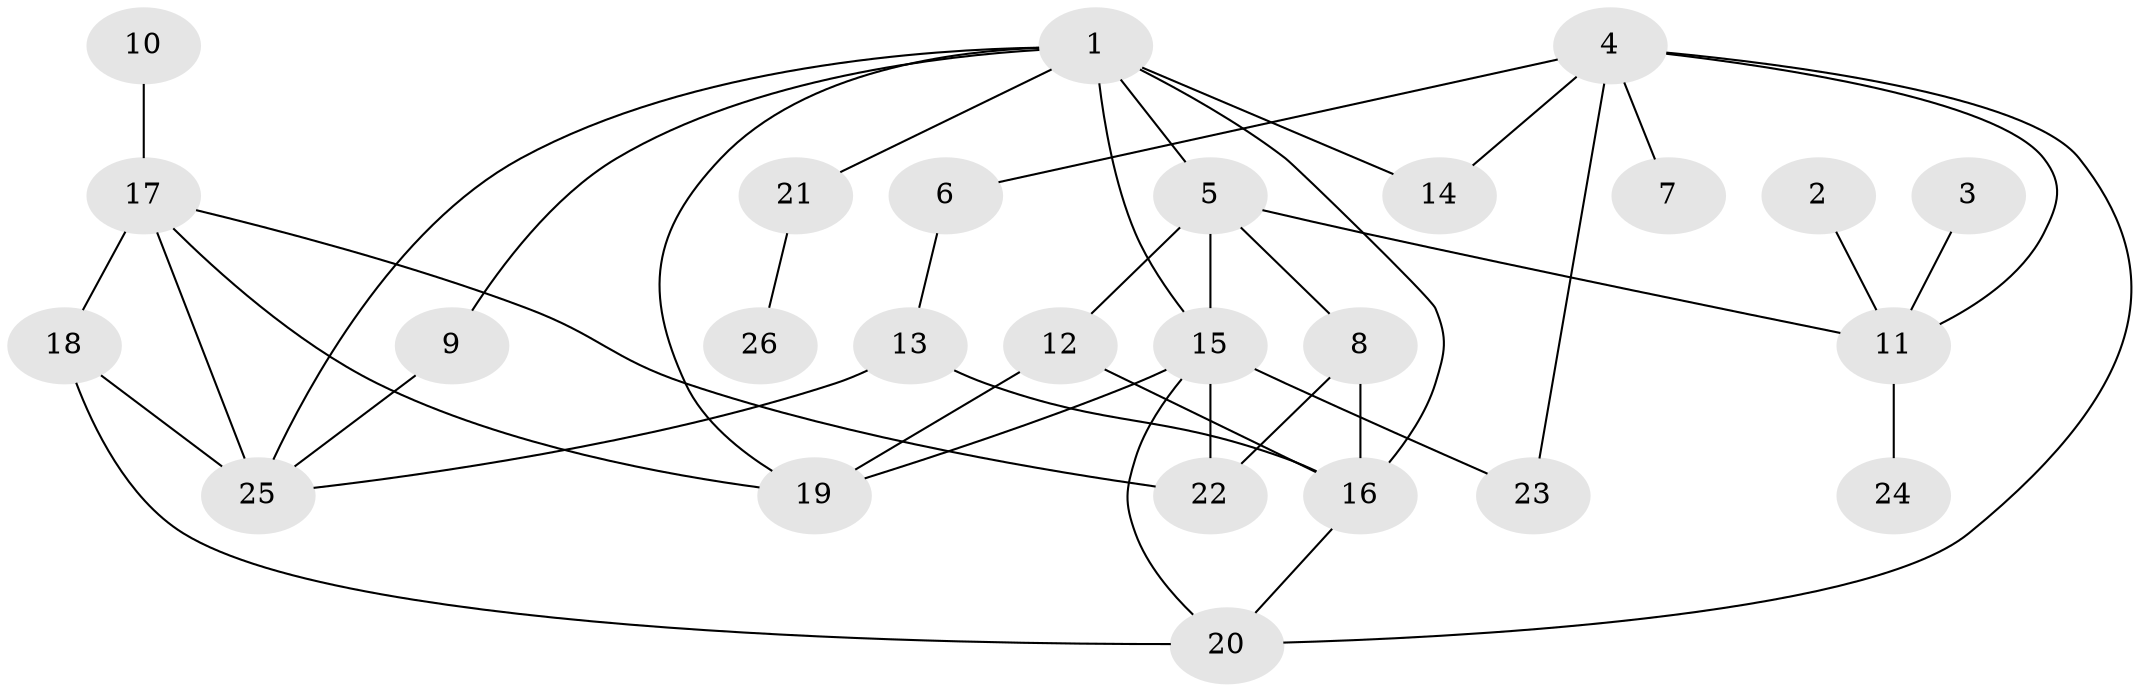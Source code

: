 // original degree distribution, {3: 0.25, 6: 0.019230769230769232, 5: 0.1346153846153846, 4: 0.11538461538461539, 1: 0.2692307692307692, 2: 0.21153846153846154}
// Generated by graph-tools (version 1.1) at 2025/25/03/09/25 03:25:25]
// undirected, 26 vertices, 42 edges
graph export_dot {
graph [start="1"]
  node [color=gray90,style=filled];
  1;
  2;
  3;
  4;
  5;
  6;
  7;
  8;
  9;
  10;
  11;
  12;
  13;
  14;
  15;
  16;
  17;
  18;
  19;
  20;
  21;
  22;
  23;
  24;
  25;
  26;
  1 -- 5 [weight=2.0];
  1 -- 9 [weight=1.0];
  1 -- 14 [weight=1.0];
  1 -- 15 [weight=1.0];
  1 -- 16 [weight=1.0];
  1 -- 19 [weight=1.0];
  1 -- 21 [weight=1.0];
  1 -- 25 [weight=1.0];
  2 -- 11 [weight=1.0];
  3 -- 11 [weight=1.0];
  4 -- 6 [weight=1.0];
  4 -- 7 [weight=1.0];
  4 -- 11 [weight=1.0];
  4 -- 14 [weight=1.0];
  4 -- 20 [weight=1.0];
  4 -- 23 [weight=1.0];
  5 -- 8 [weight=1.0];
  5 -- 11 [weight=1.0];
  5 -- 12 [weight=1.0];
  5 -- 15 [weight=1.0];
  6 -- 13 [weight=1.0];
  8 -- 16 [weight=1.0];
  8 -- 22 [weight=1.0];
  9 -- 25 [weight=1.0];
  10 -- 17 [weight=1.0];
  11 -- 24 [weight=1.0];
  12 -- 16 [weight=1.0];
  12 -- 19 [weight=1.0];
  13 -- 16 [weight=1.0];
  13 -- 25 [weight=1.0];
  15 -- 19 [weight=1.0];
  15 -- 20 [weight=1.0];
  15 -- 22 [weight=1.0];
  15 -- 23 [weight=1.0];
  16 -- 20 [weight=1.0];
  17 -- 18 [weight=1.0];
  17 -- 19 [weight=1.0];
  17 -- 22 [weight=1.0];
  17 -- 25 [weight=1.0];
  18 -- 20 [weight=1.0];
  18 -- 25 [weight=1.0];
  21 -- 26 [weight=1.0];
}
